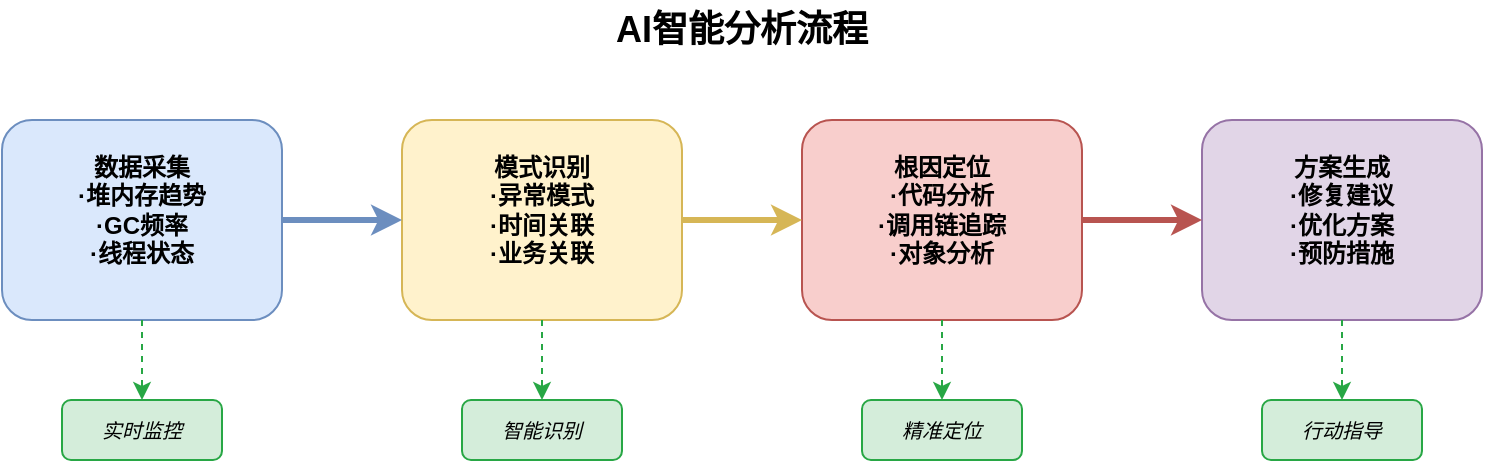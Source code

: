 <?xml version="1.0" encoding="UTF-8"?>
<mxfile version="22.1.11" type="device">
  <diagram name="AI智能分析流程" id="ai-analysis-flow">
    <mxGraphModel dx="1422" dy="794" grid="1" gridSize="10" guides="1" tooltips="1" connect="1" arrows="1" fold="1" page="1" pageScale="1" pageWidth="827" pageHeight="1169" math="0" shadow="0">
      <root>
        <mxCell id="0" />
        <mxCell id="1" parent="0" />
        
        <!-- 数据采集阶段 -->
        <mxCell id="data-collect" value="数据采集&#xa;·堆内存趋势&#xa;·GC频率&#xa;·线程状态" style="rounded=1;whiteSpace=wrap;html=1;fillColor=#dae8fc;strokeColor=#6c8ebf;fontSize=12;fontStyle=1;verticalAlign=top;spacingTop=10;" parent="1" vertex="1">
          <mxGeometry x="40" y="100" width="140" height="100" as="geometry" />
        </mxCell>
        
        <!-- 模式识别阶段 -->
        <mxCell id="pattern-recognition" value="模式识别&#xa;·异常模式&#xa;·时间关联&#xa;·业务关联" style="rounded=1;whiteSpace=wrap;html=1;fillColor=#fff2cc;strokeColor=#d6b656;fontSize=12;fontStyle=1;verticalAlign=top;spacingTop=10;" parent="1" vertex="1">
          <mxGeometry x="240" y="100" width="140" height="100" as="geometry" />
        </mxCell>
        
        <!-- 根因定位阶段 -->
        <mxCell id="root-cause" value="根因定位&#xa;·代码分析&#xa;·调用链追踪&#xa;·对象分析" style="rounded=1;whiteSpace=wrap;html=1;fillColor=#f8cecc;strokeColor=#b85450;fontSize=12;fontStyle=1;verticalAlign=top;spacingTop=10;" parent="1" vertex="1">
          <mxGeometry x="440" y="100" width="140" height="100" as="geometry" />
        </mxCell>
        
        <!-- 方案生成阶段 -->
        <mxCell id="solution-gen" value="方案生成&#xa;·修复建议&#xa;·优化方案&#xa;·预防措施" style="rounded=1;whiteSpace=wrap;html=1;fillColor=#e1d5e7;strokeColor=#9673a6;fontSize=12;fontStyle=1;verticalAlign=top;spacingTop=10;" parent="1" vertex="1">
          <mxGeometry x="640" y="100" width="140" height="100" as="geometry" />
        </mxCell>
        
        <!-- 流程箭头 -->
        <mxCell id="flow1" value="" style="edgeStyle=orthogonalEdgeStyle;rounded=0;orthogonalLoop=1;jettySize=auto;html=1;strokeWidth=3;fillColor=#dae8fc;strokeColor=#6c8ebf;" parent="1" source="data-collect" target="pattern-recognition" edge="1">
          <mxGeometry relative="1" as="geometry" />
        </mxCell>
        
        <mxCell id="flow2" value="" style="edgeStyle=orthogonalEdgeStyle;rounded=0;orthogonalLoop=1;jettySize=auto;html=1;strokeWidth=3;fillColor=#fff2cc;strokeColor=#d6b656;" parent="1" source="pattern-recognition" target="root-cause" edge="1">
          <mxGeometry relative="1" as="geometry" />
        </mxCell>
        
        <mxCell id="flow3" value="" style="edgeStyle=orthogonalEdgeStyle;rounded=0;orthogonalLoop=1;jettySize=auto;html=1;strokeWidth=3;fillColor=#f8cecc;strokeColor=#b85450;" parent="1" source="root-cause" target="solution-gen" edge="1">
          <mxGeometry relative="1" as="geometry" />
        </mxCell>
        
        <!-- 价值标签 -->
        <mxCell id="value1" value="实时监控" style="rounded=1;whiteSpace=wrap;html=1;fillColor=#d4edda;strokeColor=#28a745;fontSize=10;fontStyle=2;" parent="1" vertex="1">
          <mxGeometry x="70" y="240" width="80" height="30" as="geometry" />
        </mxCell>
        
        <mxCell id="value2" value="智能识别" style="rounded=1;whiteSpace=wrap;html=1;fillColor=#d4edda;strokeColor=#28a745;fontSize=10;fontStyle=2;" parent="1" vertex="1">
          <mxGeometry x="270" y="240" width="80" height="30" as="geometry" />
        </mxCell>
        
        <mxCell id="value3" value="精准定位" style="rounded=1;whiteSpace=wrap;html=1;fillColor=#d4edda;strokeColor=#28a745;fontSize=10;fontStyle=2;" parent="1" vertex="1">
          <mxGeometry x="470" y="240" width="80" height="30" as="geometry" />
        </mxCell>
        
        <mxCell id="value4" value="行动指导" style="rounded=1;whiteSpace=wrap;html=1;fillColor=#d4edda;strokeColor=#28a745;fontSize=10;fontStyle=2;" parent="1" vertex="1">
          <mxGeometry x="670" y="240" width="80" height="30" as="geometry" />
        </mxCell>
        
        <!-- 价值连接线 -->
        <mxCell id="value-flow1" value="" style="edgeStyle=orthogonalEdgeStyle;rounded=0;orthogonalLoop=1;jettySize=auto;html=1;strokeWidth=1;fillColor=#d4edda;strokeColor=#28a745;dashed=1;" parent="1" source="data-collect" target="value1" edge="1">
          <mxGeometry relative="1" as="geometry" />
        </mxCell>
        
        <mxCell id="value-flow2" value="" style="edgeStyle=orthogonalEdgeStyle;rounded=0;orthogonalLoop=1;jettySize=auto;html=1;strokeWidth=1;fillColor=#d4edda;strokeColor=#28a745;dashed=1;" parent="1" source="pattern-recognition" target="value2" edge="1">
          <mxGeometry relative="1" as="geometry" />
        </mxCell>
        
        <mxCell id="value-flow3" value="" style="edgeStyle=orthogonalEdgeStyle;rounded=0;orthogonalLoop=1;jettySize=auto;html=1;strokeWidth=1;fillColor=#d4edda;strokeColor=#28a745;dashed=1;" parent="1" source="root-cause" target="value3" edge="1">
          <mxGeometry relative="1" as="geometry" />
        </mxCell>
        
        <mxCell id="value-flow4" value="" style="edgeStyle=orthogonalEdgeStyle;rounded=0;orthogonalLoop=1;jettySize=auto;html=1;strokeWidth=1;fillColor=#d4edda;strokeColor=#28a745;dashed=1;" parent="1" source="solution-gen" target="value4" edge="1">
          <mxGeometry relative="1" as="geometry" />
        </mxCell>
        
        <!-- 标题 -->
        <mxCell id="title" value="AI智能分析流程" style="text;html=1;strokeColor=none;fillColor=none;align=center;verticalAlign=middle;whiteSpace=wrap;rounded=0;fontSize=18;fontStyle=1;" parent="1" vertex="1">
          <mxGeometry x="340" y="40" width="140" height="30" as="geometry" />
        </mxCell>
        
      </root>
    </mxGraphModel>
  </diagram>
</mxfile>
